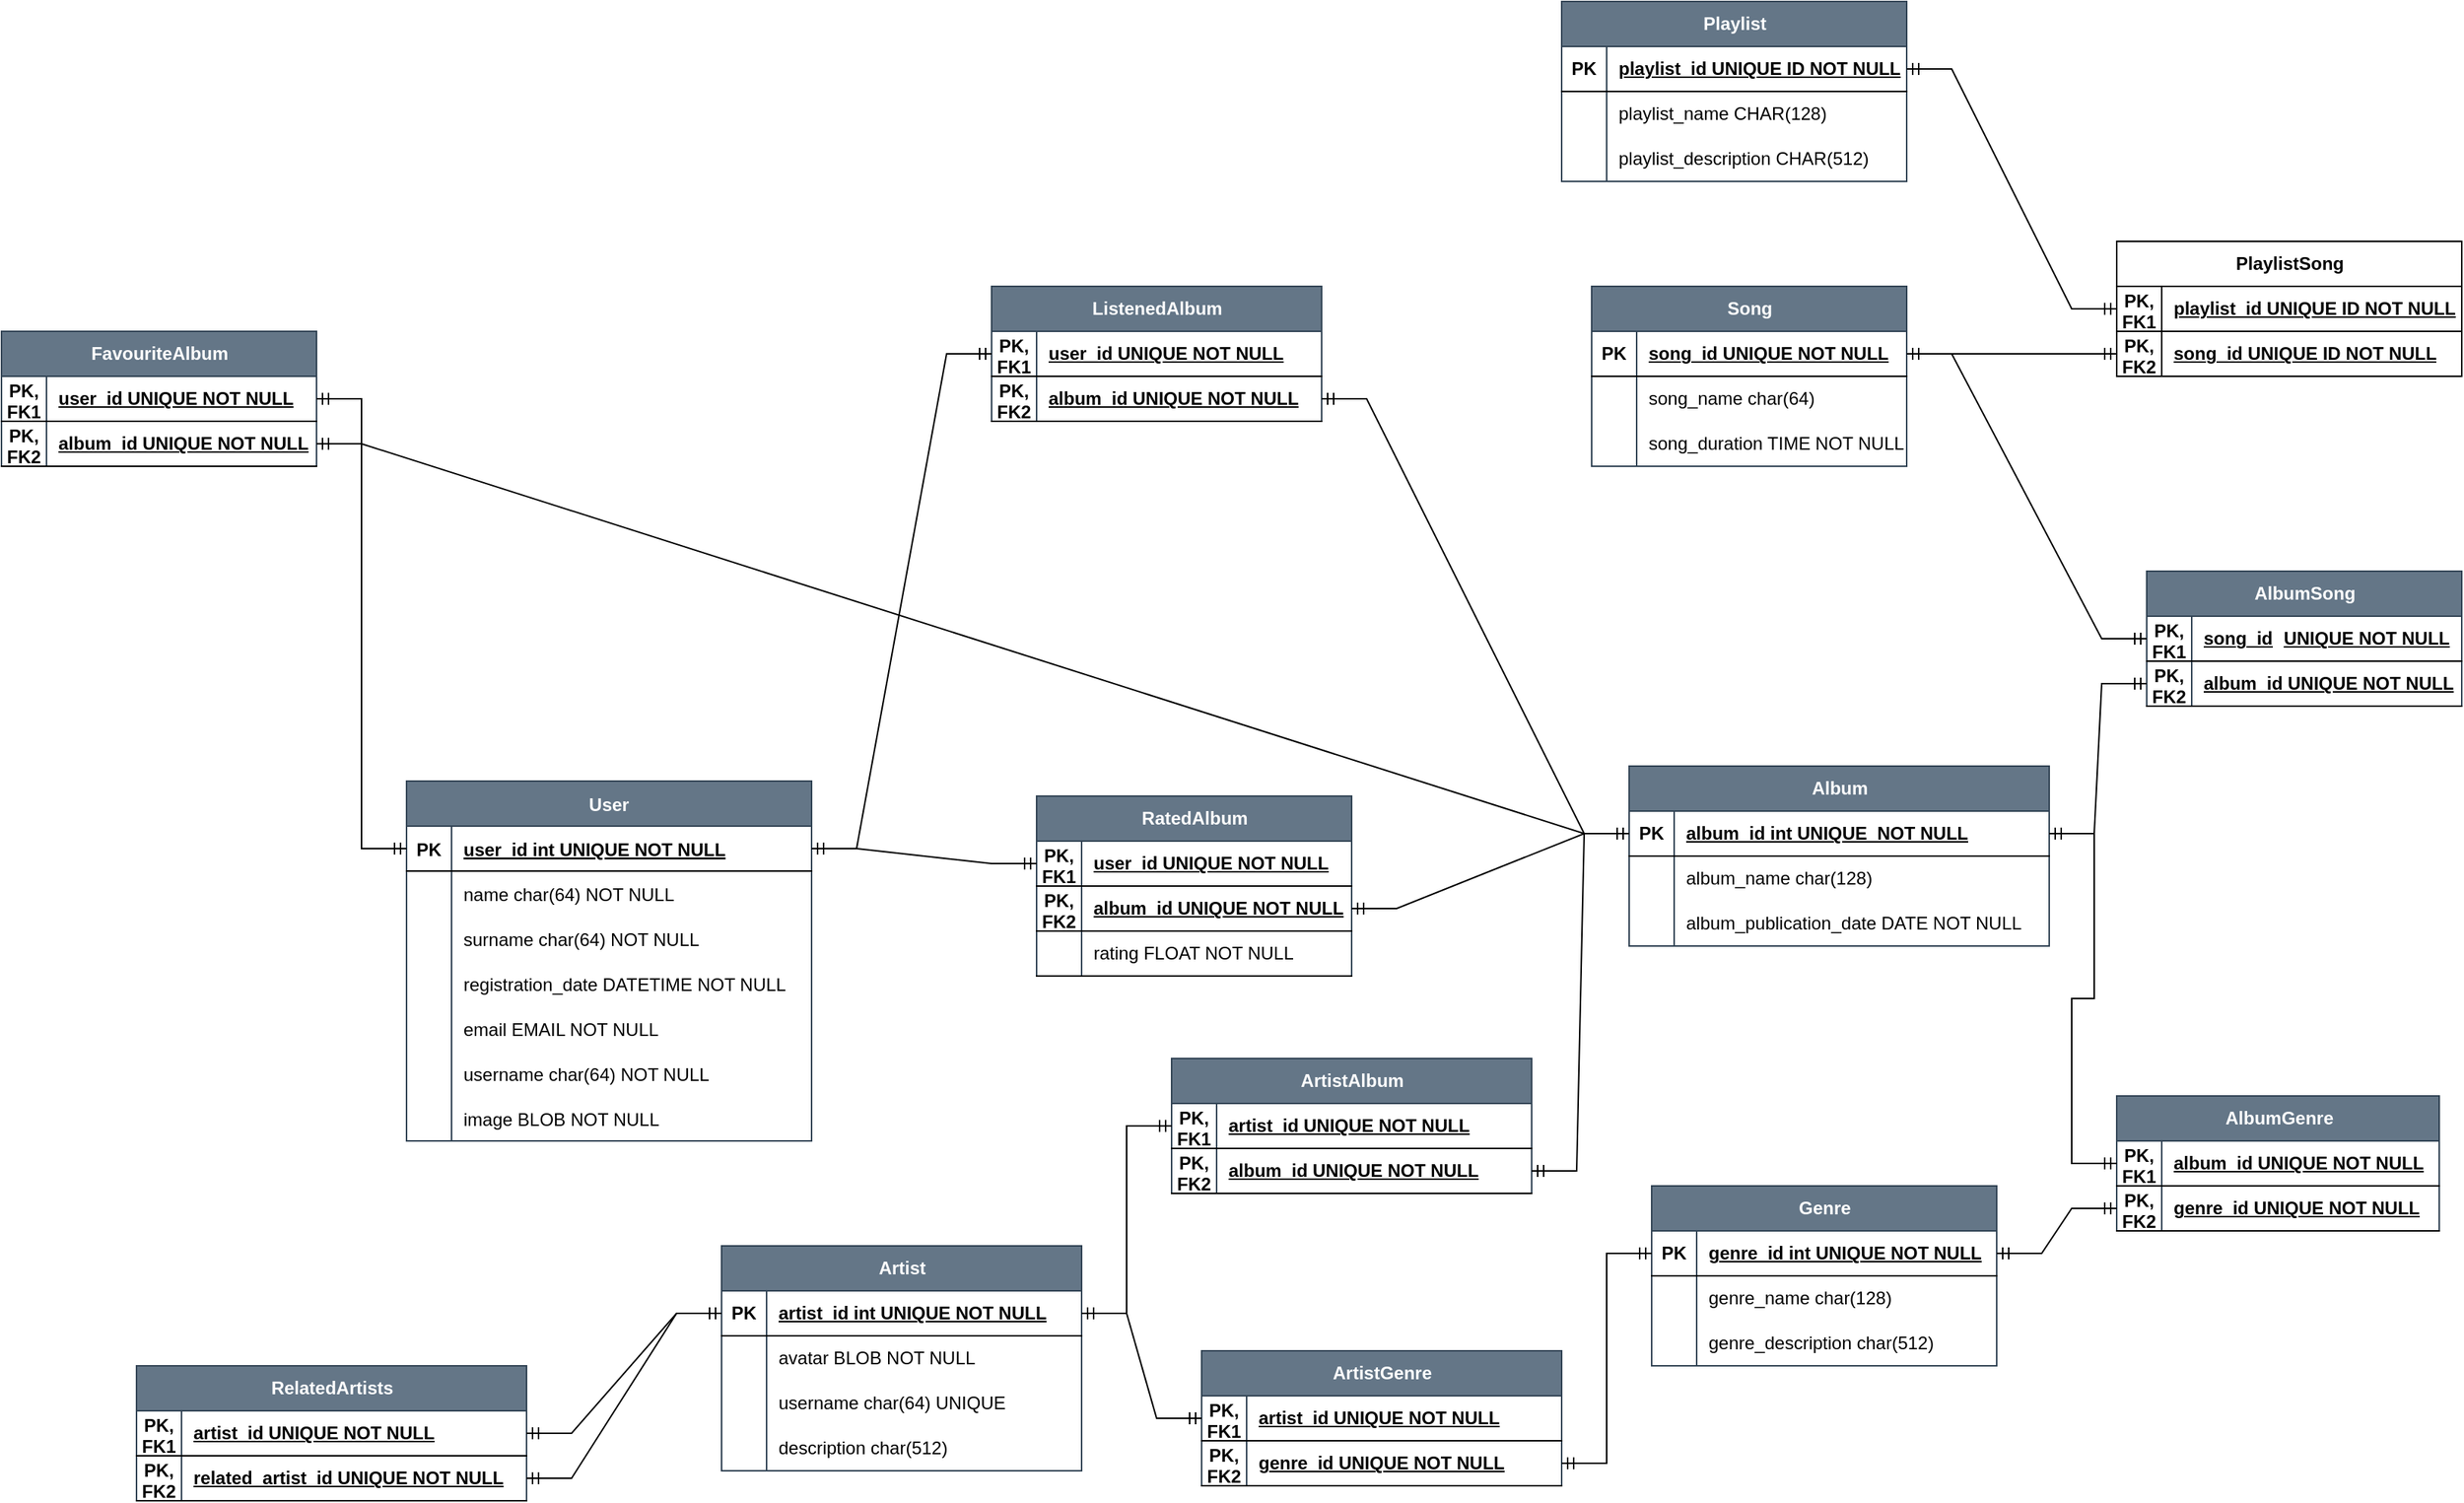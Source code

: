 <mxfile version="27.0.9">
  <diagram id="R2lEEEUBdFMjLlhIrx00" name="Page-1">
    <mxGraphModel dx="1301" dy="1887" grid="1" gridSize="10" guides="1" tooltips="1" connect="1" arrows="1" fold="1" page="1" pageScale="1" pageWidth="850" pageHeight="1100" math="0" shadow="0" extFonts="Permanent Marker^https://fonts.googleapis.com/css?family=Permanent+Marker">
      <root>
        <mxCell id="0" />
        <mxCell id="1" parent="0" />
        <mxCell id="C-vyLk0tnHw3VtMMgP7b-23" value="User" style="shape=table;startSize=30;container=1;collapsible=1;childLayout=tableLayout;fixedRows=1;rowLines=0;fontStyle=1;align=center;resizeLast=1;fillColor=#647687;strokeColor=#314354;fontColor=#ffffff;" parent="1" vertex="1">
          <mxGeometry x="320" y="-570" width="270" height="240" as="geometry" />
        </mxCell>
        <mxCell id="C-vyLk0tnHw3VtMMgP7b-24" value="" style="shape=partialRectangle;collapsible=0;dropTarget=0;pointerEvents=0;fillColor=none;points=[[0,0.5],[1,0.5]];portConstraint=eastwest;top=0;left=0;right=0;bottom=1;" parent="C-vyLk0tnHw3VtMMgP7b-23" vertex="1">
          <mxGeometry y="30" width="270" height="30" as="geometry" />
        </mxCell>
        <mxCell id="C-vyLk0tnHw3VtMMgP7b-25" value="PK" style="shape=partialRectangle;overflow=hidden;connectable=0;fillColor=none;top=0;left=0;bottom=0;right=0;fontStyle=1;" parent="C-vyLk0tnHw3VtMMgP7b-24" vertex="1">
          <mxGeometry width="30" height="30" as="geometry">
            <mxRectangle width="30" height="30" as="alternateBounds" />
          </mxGeometry>
        </mxCell>
        <mxCell id="C-vyLk0tnHw3VtMMgP7b-26" value="user_id int UNIQUE NOT NULL " style="shape=partialRectangle;overflow=hidden;connectable=0;fillColor=none;top=0;left=0;bottom=0;right=0;align=left;spacingLeft=6;fontStyle=5;" parent="C-vyLk0tnHw3VtMMgP7b-24" vertex="1">
          <mxGeometry x="30" width="240" height="30" as="geometry">
            <mxRectangle width="240" height="30" as="alternateBounds" />
          </mxGeometry>
        </mxCell>
        <mxCell id="C-vyLk0tnHw3VtMMgP7b-27" value="" style="shape=partialRectangle;collapsible=0;dropTarget=0;pointerEvents=0;fillColor=none;points=[[0,0.5],[1,0.5]];portConstraint=eastwest;top=0;left=0;right=0;bottom=0;" parent="C-vyLk0tnHw3VtMMgP7b-23" vertex="1">
          <mxGeometry y="60" width="270" height="30" as="geometry" />
        </mxCell>
        <mxCell id="C-vyLk0tnHw3VtMMgP7b-28" value="" style="shape=partialRectangle;overflow=hidden;connectable=0;fillColor=none;top=0;left=0;bottom=0;right=0;" parent="C-vyLk0tnHw3VtMMgP7b-27" vertex="1">
          <mxGeometry width="30" height="30" as="geometry">
            <mxRectangle width="30" height="30" as="alternateBounds" />
          </mxGeometry>
        </mxCell>
        <mxCell id="C-vyLk0tnHw3VtMMgP7b-29" value="name char(64) NOT NULL" style="shape=partialRectangle;overflow=hidden;connectable=0;fillColor=none;top=0;left=0;bottom=0;right=0;align=left;spacingLeft=6;" parent="C-vyLk0tnHw3VtMMgP7b-27" vertex="1">
          <mxGeometry x="30" width="240" height="30" as="geometry">
            <mxRectangle width="240" height="30" as="alternateBounds" />
          </mxGeometry>
        </mxCell>
        <mxCell id="uOiKtHYz4nZSCgjk8kjR-17" style="shape=partialRectangle;collapsible=0;dropTarget=0;pointerEvents=0;fillColor=none;points=[[0,0.5],[1,0.5]];portConstraint=eastwest;top=0;left=0;right=0;bottom=0;" parent="C-vyLk0tnHw3VtMMgP7b-23" vertex="1">
          <mxGeometry y="90" width="270" height="30" as="geometry" />
        </mxCell>
        <mxCell id="uOiKtHYz4nZSCgjk8kjR-18" style="shape=partialRectangle;overflow=hidden;connectable=0;fillColor=none;top=0;left=0;bottom=0;right=0;" parent="uOiKtHYz4nZSCgjk8kjR-17" vertex="1">
          <mxGeometry width="30" height="30" as="geometry">
            <mxRectangle width="30" height="30" as="alternateBounds" />
          </mxGeometry>
        </mxCell>
        <mxCell id="uOiKtHYz4nZSCgjk8kjR-19" value="surname char(64) NOT NULL" style="shape=partialRectangle;overflow=hidden;connectable=0;fillColor=none;top=0;left=0;bottom=0;right=0;align=left;spacingLeft=6;" parent="uOiKtHYz4nZSCgjk8kjR-17" vertex="1">
          <mxGeometry x="30" width="240" height="30" as="geometry">
            <mxRectangle width="240" height="30" as="alternateBounds" />
          </mxGeometry>
        </mxCell>
        <mxCell id="uOiKtHYz4nZSCgjk8kjR-20" style="shape=partialRectangle;collapsible=0;dropTarget=0;pointerEvents=0;fillColor=none;points=[[0,0.5],[1,0.5]];portConstraint=eastwest;top=0;left=0;right=0;bottom=0;" parent="C-vyLk0tnHw3VtMMgP7b-23" vertex="1">
          <mxGeometry y="120" width="270" height="30" as="geometry" />
        </mxCell>
        <mxCell id="uOiKtHYz4nZSCgjk8kjR-21" style="shape=partialRectangle;overflow=hidden;connectable=0;fillColor=none;top=0;left=0;bottom=0;right=0;" parent="uOiKtHYz4nZSCgjk8kjR-20" vertex="1">
          <mxGeometry width="30" height="30" as="geometry">
            <mxRectangle width="30" height="30" as="alternateBounds" />
          </mxGeometry>
        </mxCell>
        <mxCell id="uOiKtHYz4nZSCgjk8kjR-22" value="registration_date DATETIME NOT NULL" style="shape=partialRectangle;overflow=hidden;connectable=0;fillColor=none;top=0;left=0;bottom=0;right=0;align=left;spacingLeft=6;" parent="uOiKtHYz4nZSCgjk8kjR-20" vertex="1">
          <mxGeometry x="30" width="240" height="30" as="geometry">
            <mxRectangle width="240" height="30" as="alternateBounds" />
          </mxGeometry>
        </mxCell>
        <mxCell id="uOiKtHYz4nZSCgjk8kjR-23" style="shape=partialRectangle;collapsible=0;dropTarget=0;pointerEvents=0;fillColor=none;points=[[0,0.5],[1,0.5]];portConstraint=eastwest;top=0;left=0;right=0;bottom=0;" parent="C-vyLk0tnHw3VtMMgP7b-23" vertex="1">
          <mxGeometry y="150" width="270" height="30" as="geometry" />
        </mxCell>
        <mxCell id="uOiKtHYz4nZSCgjk8kjR-24" style="shape=partialRectangle;overflow=hidden;connectable=0;fillColor=none;top=0;left=0;bottom=0;right=0;" parent="uOiKtHYz4nZSCgjk8kjR-23" vertex="1">
          <mxGeometry width="30" height="30" as="geometry">
            <mxRectangle width="30" height="30" as="alternateBounds" />
          </mxGeometry>
        </mxCell>
        <mxCell id="uOiKtHYz4nZSCgjk8kjR-25" value="email EMAIL NOT NULL" style="shape=partialRectangle;overflow=hidden;connectable=0;fillColor=none;top=0;left=0;bottom=0;right=0;align=left;spacingLeft=6;" parent="uOiKtHYz4nZSCgjk8kjR-23" vertex="1">
          <mxGeometry x="30" width="240" height="30" as="geometry">
            <mxRectangle width="240" height="30" as="alternateBounds" />
          </mxGeometry>
        </mxCell>
        <mxCell id="uOiKtHYz4nZSCgjk8kjR-29" style="shape=partialRectangle;collapsible=0;dropTarget=0;pointerEvents=0;fillColor=none;points=[[0,0.5],[1,0.5]];portConstraint=eastwest;top=0;left=0;right=0;bottom=0;" parent="C-vyLk0tnHw3VtMMgP7b-23" vertex="1">
          <mxGeometry y="180" width="270" height="30" as="geometry" />
        </mxCell>
        <mxCell id="uOiKtHYz4nZSCgjk8kjR-30" style="shape=partialRectangle;overflow=hidden;connectable=0;fillColor=none;top=0;left=0;bottom=0;right=0;" parent="uOiKtHYz4nZSCgjk8kjR-29" vertex="1">
          <mxGeometry width="30" height="30" as="geometry">
            <mxRectangle width="30" height="30" as="alternateBounds" />
          </mxGeometry>
        </mxCell>
        <mxCell id="uOiKtHYz4nZSCgjk8kjR-31" value="username char(64) NOT NULL" style="shape=partialRectangle;overflow=hidden;connectable=0;fillColor=none;top=0;left=0;bottom=0;right=0;align=left;spacingLeft=6;" parent="uOiKtHYz4nZSCgjk8kjR-29" vertex="1">
          <mxGeometry x="30" width="240" height="30" as="geometry">
            <mxRectangle width="240" height="30" as="alternateBounds" />
          </mxGeometry>
        </mxCell>
        <mxCell id="uOiKtHYz4nZSCgjk8kjR-32" style="shape=partialRectangle;collapsible=0;dropTarget=0;pointerEvents=0;fillColor=none;points=[[0,0.5],[1,0.5]];portConstraint=eastwest;top=0;left=0;right=0;bottom=0;" parent="C-vyLk0tnHw3VtMMgP7b-23" vertex="1">
          <mxGeometry y="210" width="270" height="30" as="geometry" />
        </mxCell>
        <mxCell id="uOiKtHYz4nZSCgjk8kjR-33" style="shape=partialRectangle;overflow=hidden;connectable=0;fillColor=none;top=0;left=0;bottom=0;right=0;" parent="uOiKtHYz4nZSCgjk8kjR-32" vertex="1">
          <mxGeometry width="30" height="30" as="geometry">
            <mxRectangle width="30" height="30" as="alternateBounds" />
          </mxGeometry>
        </mxCell>
        <mxCell id="uOiKtHYz4nZSCgjk8kjR-34" value="image BLOB NOT NULL" style="shape=partialRectangle;overflow=hidden;connectable=0;fillColor=none;top=0;left=0;bottom=0;right=0;align=left;spacingLeft=6;" parent="uOiKtHYz4nZSCgjk8kjR-32" vertex="1">
          <mxGeometry x="30" width="240" height="30" as="geometry">
            <mxRectangle width="240" height="30" as="alternateBounds" />
          </mxGeometry>
        </mxCell>
        <mxCell id="uOiKtHYz4nZSCgjk8kjR-35" value="Artist" style="shape=table;startSize=30;container=1;collapsible=1;childLayout=tableLayout;fixedRows=1;rowLines=0;fontStyle=1;align=center;resizeLast=1;html=1;fillColor=#647687;fontColor=#ffffff;strokeColor=#314354;" parent="1" vertex="1">
          <mxGeometry x="530" y="-260" width="240" height="150" as="geometry" />
        </mxCell>
        <mxCell id="uOiKtHYz4nZSCgjk8kjR-36" value="" style="shape=tableRow;horizontal=0;startSize=0;swimlaneHead=0;swimlaneBody=0;fillColor=none;collapsible=0;dropTarget=0;points=[[0,0.5],[1,0.5]];portConstraint=eastwest;top=0;left=0;right=0;bottom=1;" parent="uOiKtHYz4nZSCgjk8kjR-35" vertex="1">
          <mxGeometry y="30" width="240" height="30" as="geometry" />
        </mxCell>
        <mxCell id="uOiKtHYz4nZSCgjk8kjR-37" value="PK" style="shape=partialRectangle;connectable=0;fillColor=none;top=0;left=0;bottom=0;right=0;fontStyle=1;overflow=hidden;whiteSpace=wrap;html=1;" parent="uOiKtHYz4nZSCgjk8kjR-36" vertex="1">
          <mxGeometry width="30" height="30" as="geometry">
            <mxRectangle width="30" height="30" as="alternateBounds" />
          </mxGeometry>
        </mxCell>
        <mxCell id="uOiKtHYz4nZSCgjk8kjR-38" value="artist_id int UNIQUE NOT NULL" style="shape=partialRectangle;connectable=0;fillColor=none;top=0;left=0;bottom=0;right=0;align=left;spacingLeft=6;fontStyle=5;overflow=hidden;whiteSpace=wrap;html=1;" parent="uOiKtHYz4nZSCgjk8kjR-36" vertex="1">
          <mxGeometry x="30" width="210" height="30" as="geometry">
            <mxRectangle width="210" height="30" as="alternateBounds" />
          </mxGeometry>
        </mxCell>
        <mxCell id="uOiKtHYz4nZSCgjk8kjR-45" value="" style="shape=tableRow;horizontal=0;startSize=0;swimlaneHead=0;swimlaneBody=0;fillColor=none;collapsible=0;dropTarget=0;points=[[0,0.5],[1,0.5]];portConstraint=eastwest;top=0;left=0;right=0;bottom=0;" parent="uOiKtHYz4nZSCgjk8kjR-35" vertex="1">
          <mxGeometry y="60" width="240" height="30" as="geometry" />
        </mxCell>
        <mxCell id="uOiKtHYz4nZSCgjk8kjR-46" value="" style="shape=partialRectangle;connectable=0;fillColor=none;top=0;left=0;bottom=0;right=0;editable=1;overflow=hidden;whiteSpace=wrap;html=1;" parent="uOiKtHYz4nZSCgjk8kjR-45" vertex="1">
          <mxGeometry width="30" height="30" as="geometry">
            <mxRectangle width="30" height="30" as="alternateBounds" />
          </mxGeometry>
        </mxCell>
        <mxCell id="uOiKtHYz4nZSCgjk8kjR-47" value="avatar BLOB NOT NULL" style="shape=partialRectangle;connectable=0;fillColor=none;top=0;left=0;bottom=0;right=0;align=left;spacingLeft=6;overflow=hidden;whiteSpace=wrap;html=1;" parent="uOiKtHYz4nZSCgjk8kjR-45" vertex="1">
          <mxGeometry x="30" width="210" height="30" as="geometry">
            <mxRectangle width="210" height="30" as="alternateBounds" />
          </mxGeometry>
        </mxCell>
        <mxCell id="uOiKtHYz4nZSCgjk8kjR-77" style="shape=tableRow;horizontal=0;startSize=0;swimlaneHead=0;swimlaneBody=0;fillColor=none;collapsible=0;dropTarget=0;points=[[0,0.5],[1,0.5]];portConstraint=eastwest;top=0;left=0;right=0;bottom=0;" parent="uOiKtHYz4nZSCgjk8kjR-35" vertex="1">
          <mxGeometry y="90" width="240" height="30" as="geometry" />
        </mxCell>
        <mxCell id="uOiKtHYz4nZSCgjk8kjR-78" style="shape=partialRectangle;connectable=0;fillColor=none;top=0;left=0;bottom=0;right=0;editable=1;overflow=hidden;whiteSpace=wrap;html=1;" parent="uOiKtHYz4nZSCgjk8kjR-77" vertex="1">
          <mxGeometry width="30" height="30" as="geometry">
            <mxRectangle width="30" height="30" as="alternateBounds" />
          </mxGeometry>
        </mxCell>
        <mxCell id="uOiKtHYz4nZSCgjk8kjR-79" value="username char(64) UNIQUE" style="shape=partialRectangle;connectable=0;fillColor=none;top=0;left=0;bottom=0;right=0;align=left;spacingLeft=6;overflow=hidden;whiteSpace=wrap;html=1;" parent="uOiKtHYz4nZSCgjk8kjR-77" vertex="1">
          <mxGeometry x="30" width="210" height="30" as="geometry">
            <mxRectangle width="210" height="30" as="alternateBounds" />
          </mxGeometry>
        </mxCell>
        <mxCell id="uOiKtHYz4nZSCgjk8kjR-112" style="shape=tableRow;horizontal=0;startSize=0;swimlaneHead=0;swimlaneBody=0;fillColor=none;collapsible=0;dropTarget=0;points=[[0,0.5],[1,0.5]];portConstraint=eastwest;top=0;left=0;right=0;bottom=0;" parent="uOiKtHYz4nZSCgjk8kjR-35" vertex="1">
          <mxGeometry y="120" width="240" height="30" as="geometry" />
        </mxCell>
        <mxCell id="uOiKtHYz4nZSCgjk8kjR-113" style="shape=partialRectangle;connectable=0;fillColor=none;top=0;left=0;bottom=0;right=0;editable=1;overflow=hidden;whiteSpace=wrap;html=1;" parent="uOiKtHYz4nZSCgjk8kjR-112" vertex="1">
          <mxGeometry width="30" height="30" as="geometry">
            <mxRectangle width="30" height="30" as="alternateBounds" />
          </mxGeometry>
        </mxCell>
        <mxCell id="uOiKtHYz4nZSCgjk8kjR-114" value="description char(512)&amp;nbsp;" style="shape=partialRectangle;connectable=0;fillColor=none;top=0;left=0;bottom=0;right=0;align=left;spacingLeft=6;overflow=hidden;whiteSpace=wrap;html=1;" parent="uOiKtHYz4nZSCgjk8kjR-112" vertex="1">
          <mxGeometry x="30" width="210" height="30" as="geometry">
            <mxRectangle width="210" height="30" as="alternateBounds" />
          </mxGeometry>
        </mxCell>
        <mxCell id="uOiKtHYz4nZSCgjk8kjR-48" value="Album" style="shape=table;startSize=30;container=1;collapsible=1;childLayout=tableLayout;fixedRows=1;rowLines=0;fontStyle=1;align=center;resizeLast=1;html=1;fillColor=#647687;fontColor=#ffffff;strokeColor=#314354;" parent="1" vertex="1">
          <mxGeometry x="1135" y="-580" width="280" height="120" as="geometry" />
        </mxCell>
        <mxCell id="uOiKtHYz4nZSCgjk8kjR-49" value="" style="shape=tableRow;horizontal=0;startSize=0;swimlaneHead=0;swimlaneBody=0;fillColor=none;collapsible=0;dropTarget=0;points=[[0,0.5],[1,0.5]];portConstraint=eastwest;top=0;left=0;right=0;bottom=1;" parent="uOiKtHYz4nZSCgjk8kjR-48" vertex="1">
          <mxGeometry y="30" width="280" height="30" as="geometry" />
        </mxCell>
        <mxCell id="uOiKtHYz4nZSCgjk8kjR-50" value="PK" style="shape=partialRectangle;connectable=0;fillColor=none;top=0;left=0;bottom=0;right=0;fontStyle=1;overflow=hidden;whiteSpace=wrap;html=1;" parent="uOiKtHYz4nZSCgjk8kjR-49" vertex="1">
          <mxGeometry width="30" height="30" as="geometry">
            <mxRectangle width="30" height="30" as="alternateBounds" />
          </mxGeometry>
        </mxCell>
        <mxCell id="uOiKtHYz4nZSCgjk8kjR-51" value="album_id&amp;nbsp;int UNIQUE&amp;nbsp;&amp;nbsp;NOT NULL" style="shape=partialRectangle;connectable=0;fillColor=none;top=0;left=0;bottom=0;right=0;align=left;spacingLeft=6;fontStyle=5;overflow=hidden;whiteSpace=wrap;html=1;" parent="uOiKtHYz4nZSCgjk8kjR-49" vertex="1">
          <mxGeometry x="30" width="250" height="30" as="geometry">
            <mxRectangle width="250" height="30" as="alternateBounds" />
          </mxGeometry>
        </mxCell>
        <mxCell id="uOiKtHYz4nZSCgjk8kjR-52" value="" style="shape=tableRow;horizontal=0;startSize=0;swimlaneHead=0;swimlaneBody=0;fillColor=none;collapsible=0;dropTarget=0;points=[[0,0.5],[1,0.5]];portConstraint=eastwest;top=0;left=0;right=0;bottom=0;" parent="uOiKtHYz4nZSCgjk8kjR-48" vertex="1">
          <mxGeometry y="60" width="280" height="30" as="geometry" />
        </mxCell>
        <mxCell id="uOiKtHYz4nZSCgjk8kjR-53" value="" style="shape=partialRectangle;connectable=0;fillColor=none;top=0;left=0;bottom=0;right=0;editable=1;overflow=hidden;whiteSpace=wrap;html=1;" parent="uOiKtHYz4nZSCgjk8kjR-52" vertex="1">
          <mxGeometry width="30" height="30" as="geometry">
            <mxRectangle width="30" height="30" as="alternateBounds" />
          </mxGeometry>
        </mxCell>
        <mxCell id="uOiKtHYz4nZSCgjk8kjR-54" value="album_name char(128)" style="shape=partialRectangle;connectable=0;fillColor=none;top=0;left=0;bottom=0;right=0;align=left;spacingLeft=6;overflow=hidden;whiteSpace=wrap;html=1;" parent="uOiKtHYz4nZSCgjk8kjR-52" vertex="1">
          <mxGeometry x="30" width="250" height="30" as="geometry">
            <mxRectangle width="250" height="30" as="alternateBounds" />
          </mxGeometry>
        </mxCell>
        <mxCell id="uOiKtHYz4nZSCgjk8kjR-55" value="" style="shape=tableRow;horizontal=0;startSize=0;swimlaneHead=0;swimlaneBody=0;fillColor=none;collapsible=0;dropTarget=0;points=[[0,0.5],[1,0.5]];portConstraint=eastwest;top=0;left=0;right=0;bottom=0;" parent="uOiKtHYz4nZSCgjk8kjR-48" vertex="1">
          <mxGeometry y="90" width="280" height="30" as="geometry" />
        </mxCell>
        <mxCell id="uOiKtHYz4nZSCgjk8kjR-56" value="" style="shape=partialRectangle;connectable=0;fillColor=none;top=0;left=0;bottom=0;right=0;editable=1;overflow=hidden;whiteSpace=wrap;html=1;" parent="uOiKtHYz4nZSCgjk8kjR-55" vertex="1">
          <mxGeometry width="30" height="30" as="geometry">
            <mxRectangle width="30" height="30" as="alternateBounds" />
          </mxGeometry>
        </mxCell>
        <mxCell id="uOiKtHYz4nZSCgjk8kjR-57" value="album_publication_date DATE NOT NULL" style="shape=partialRectangle;connectable=0;fillColor=none;top=0;left=0;bottom=0;right=0;align=left;spacingLeft=6;overflow=hidden;whiteSpace=wrap;html=1;" parent="uOiKtHYz4nZSCgjk8kjR-55" vertex="1">
          <mxGeometry x="30" width="250" height="30" as="geometry">
            <mxRectangle width="250" height="30" as="alternateBounds" />
          </mxGeometry>
        </mxCell>
        <mxCell id="uOiKtHYz4nZSCgjk8kjR-61" value="Genre" style="shape=table;startSize=30;container=1;collapsible=1;childLayout=tableLayout;fixedRows=1;rowLines=0;fontStyle=1;align=center;resizeLast=1;html=1;fillColor=#647687;fontColor=#ffffff;strokeColor=#314354;" parent="1" vertex="1">
          <mxGeometry x="1150" y="-300" width="230" height="120" as="geometry" />
        </mxCell>
        <mxCell id="uOiKtHYz4nZSCgjk8kjR-62" value="" style="shape=tableRow;horizontal=0;startSize=0;swimlaneHead=0;swimlaneBody=0;fillColor=none;collapsible=0;dropTarget=0;points=[[0,0.5],[1,0.5]];portConstraint=eastwest;top=0;left=0;right=0;bottom=1;" parent="uOiKtHYz4nZSCgjk8kjR-61" vertex="1">
          <mxGeometry y="30" width="230" height="30" as="geometry" />
        </mxCell>
        <mxCell id="uOiKtHYz4nZSCgjk8kjR-63" value="PK" style="shape=partialRectangle;connectable=0;fillColor=none;top=0;left=0;bottom=0;right=0;fontStyle=1;overflow=hidden;whiteSpace=wrap;html=1;" parent="uOiKtHYz4nZSCgjk8kjR-62" vertex="1">
          <mxGeometry width="30" height="30" as="geometry">
            <mxRectangle width="30" height="30" as="alternateBounds" />
          </mxGeometry>
        </mxCell>
        <mxCell id="uOiKtHYz4nZSCgjk8kjR-64" value="genre_id&amp;nbsp;int UNIQUE&amp;nbsp;NOT NULL" style="shape=partialRectangle;connectable=0;fillColor=none;top=0;left=0;bottom=0;right=0;align=left;spacingLeft=6;fontStyle=5;overflow=hidden;whiteSpace=wrap;html=1;" parent="uOiKtHYz4nZSCgjk8kjR-62" vertex="1">
          <mxGeometry x="30" width="200" height="30" as="geometry">
            <mxRectangle width="200" height="30" as="alternateBounds" />
          </mxGeometry>
        </mxCell>
        <mxCell id="uOiKtHYz4nZSCgjk8kjR-65" value="" style="shape=tableRow;horizontal=0;startSize=0;swimlaneHead=0;swimlaneBody=0;fillColor=none;collapsible=0;dropTarget=0;points=[[0,0.5],[1,0.5]];portConstraint=eastwest;top=0;left=0;right=0;bottom=0;" parent="uOiKtHYz4nZSCgjk8kjR-61" vertex="1">
          <mxGeometry y="60" width="230" height="30" as="geometry" />
        </mxCell>
        <mxCell id="uOiKtHYz4nZSCgjk8kjR-66" value="" style="shape=partialRectangle;connectable=0;fillColor=none;top=0;left=0;bottom=0;right=0;editable=1;overflow=hidden;whiteSpace=wrap;html=1;" parent="uOiKtHYz4nZSCgjk8kjR-65" vertex="1">
          <mxGeometry width="30" height="30" as="geometry">
            <mxRectangle width="30" height="30" as="alternateBounds" />
          </mxGeometry>
        </mxCell>
        <mxCell id="uOiKtHYz4nZSCgjk8kjR-67" value="genre_name char(128)" style="shape=partialRectangle;connectable=0;fillColor=none;top=0;left=0;bottom=0;right=0;align=left;spacingLeft=6;overflow=hidden;whiteSpace=wrap;html=1;" parent="uOiKtHYz4nZSCgjk8kjR-65" vertex="1">
          <mxGeometry x="30" width="200" height="30" as="geometry">
            <mxRectangle width="200" height="30" as="alternateBounds" />
          </mxGeometry>
        </mxCell>
        <mxCell id="uOiKtHYz4nZSCgjk8kjR-74" style="shape=tableRow;horizontal=0;startSize=0;swimlaneHead=0;swimlaneBody=0;fillColor=none;collapsible=0;dropTarget=0;points=[[0,0.5],[1,0.5]];portConstraint=eastwest;top=0;left=0;right=0;bottom=0;" parent="uOiKtHYz4nZSCgjk8kjR-61" vertex="1">
          <mxGeometry y="90" width="230" height="30" as="geometry" />
        </mxCell>
        <mxCell id="uOiKtHYz4nZSCgjk8kjR-75" style="shape=partialRectangle;connectable=0;fillColor=none;top=0;left=0;bottom=0;right=0;editable=1;overflow=hidden;whiteSpace=wrap;html=1;" parent="uOiKtHYz4nZSCgjk8kjR-74" vertex="1">
          <mxGeometry width="30" height="30" as="geometry">
            <mxRectangle width="30" height="30" as="alternateBounds" />
          </mxGeometry>
        </mxCell>
        <mxCell id="uOiKtHYz4nZSCgjk8kjR-76" value="genre_description char(512)" style="shape=partialRectangle;connectable=0;fillColor=none;top=0;left=0;bottom=0;right=0;align=left;spacingLeft=6;overflow=hidden;whiteSpace=wrap;html=1;" parent="uOiKtHYz4nZSCgjk8kjR-74" vertex="1">
          <mxGeometry x="30" width="200" height="30" as="geometry">
            <mxRectangle width="200" height="30" as="alternateBounds" />
          </mxGeometry>
        </mxCell>
        <mxCell id="uOiKtHYz4nZSCgjk8kjR-80" value="RelatedArtists" style="shape=table;startSize=30;container=1;collapsible=1;childLayout=tableLayout;fixedRows=1;rowLines=0;fontStyle=1;align=center;resizeLast=1;html=1;fillColor=#647687;fontColor=#ffffff;strokeColor=#314354;" parent="1" vertex="1">
          <mxGeometry x="140" y="-180" width="260" height="90" as="geometry" />
        </mxCell>
        <mxCell id="uOiKtHYz4nZSCgjk8kjR-174" style="shape=tableRow;horizontal=0;startSize=0;swimlaneHead=0;swimlaneBody=0;fillColor=none;collapsible=0;dropTarget=0;points=[[0,0.5],[1,0.5]];portConstraint=eastwest;top=0;left=0;right=0;bottom=1;" parent="uOiKtHYz4nZSCgjk8kjR-80" vertex="1">
          <mxGeometry y="30" width="260" height="30" as="geometry" />
        </mxCell>
        <mxCell id="uOiKtHYz4nZSCgjk8kjR-175" value="PK,&lt;div&gt;FK1&lt;/div&gt;" style="shape=partialRectangle;connectable=0;fillColor=none;top=0;left=0;bottom=0;right=0;fontStyle=1;overflow=hidden;whiteSpace=wrap;html=1;" parent="uOiKtHYz4nZSCgjk8kjR-174" vertex="1">
          <mxGeometry width="30" height="30" as="geometry">
            <mxRectangle width="30" height="30" as="alternateBounds" />
          </mxGeometry>
        </mxCell>
        <mxCell id="uOiKtHYz4nZSCgjk8kjR-176" value="artist_id UNIQUE NOT NULL" style="shape=partialRectangle;connectable=0;fillColor=none;top=0;left=0;bottom=0;right=0;align=left;spacingLeft=6;fontStyle=5;overflow=hidden;whiteSpace=wrap;html=1;" parent="uOiKtHYz4nZSCgjk8kjR-174" vertex="1">
          <mxGeometry x="30" width="230" height="30" as="geometry">
            <mxRectangle width="230" height="30" as="alternateBounds" />
          </mxGeometry>
        </mxCell>
        <mxCell id="uOiKtHYz4nZSCgjk8kjR-81" value="" style="shape=tableRow;horizontal=0;startSize=0;swimlaneHead=0;swimlaneBody=0;fillColor=none;collapsible=0;dropTarget=0;points=[[0,0.5],[1,0.5]];portConstraint=eastwest;top=0;left=0;right=0;bottom=1;" parent="uOiKtHYz4nZSCgjk8kjR-80" vertex="1">
          <mxGeometry y="60" width="260" height="30" as="geometry" />
        </mxCell>
        <mxCell id="uOiKtHYz4nZSCgjk8kjR-82" value="PK,&lt;div&gt;FK2&lt;/div&gt;" style="shape=partialRectangle;connectable=0;fillColor=none;top=0;left=0;bottom=0;right=0;fontStyle=1;overflow=hidden;whiteSpace=wrap;html=1;" parent="uOiKtHYz4nZSCgjk8kjR-81" vertex="1">
          <mxGeometry width="30" height="30" as="geometry">
            <mxRectangle width="30" height="30" as="alternateBounds" />
          </mxGeometry>
        </mxCell>
        <mxCell id="uOiKtHYz4nZSCgjk8kjR-83" value="related_artist_id UNIQUE NOT NULL" style="shape=partialRectangle;connectable=0;fillColor=none;top=0;left=0;bottom=0;right=0;align=left;spacingLeft=6;fontStyle=5;overflow=hidden;whiteSpace=wrap;html=1;" parent="uOiKtHYz4nZSCgjk8kjR-81" vertex="1">
          <mxGeometry x="30" width="230" height="30" as="geometry">
            <mxRectangle width="230" height="30" as="alternateBounds" />
          </mxGeometry>
        </mxCell>
        <mxCell id="uOiKtHYz4nZSCgjk8kjR-93" value="ArtistAlbum" style="shape=table;startSize=30;container=1;collapsible=1;childLayout=tableLayout;fixedRows=1;rowLines=0;fontStyle=1;align=center;resizeLast=1;html=1;fillColor=#647687;fontColor=#ffffff;strokeColor=#314354;" parent="1" vertex="1">
          <mxGeometry x="830" y="-385" width="240" height="90" as="geometry" />
        </mxCell>
        <mxCell id="uOiKtHYz4nZSCgjk8kjR-109" style="shape=tableRow;horizontal=0;startSize=0;swimlaneHead=0;swimlaneBody=0;fillColor=none;collapsible=0;dropTarget=0;points=[[0,0.5],[1,0.5]];portConstraint=eastwest;top=0;left=0;right=0;bottom=1;" parent="uOiKtHYz4nZSCgjk8kjR-93" vertex="1">
          <mxGeometry y="30" width="240" height="30" as="geometry" />
        </mxCell>
        <mxCell id="uOiKtHYz4nZSCgjk8kjR-110" value="PK,&lt;div&gt;FK1&lt;/div&gt;" style="shape=partialRectangle;connectable=0;fillColor=none;top=0;left=0;bottom=0;right=0;fontStyle=1;overflow=hidden;whiteSpace=wrap;html=1;" parent="uOiKtHYz4nZSCgjk8kjR-109" vertex="1">
          <mxGeometry width="30" height="30" as="geometry">
            <mxRectangle width="30" height="30" as="alternateBounds" />
          </mxGeometry>
        </mxCell>
        <mxCell id="uOiKtHYz4nZSCgjk8kjR-111" value="artist_id UNIQUE NOT NULL" style="shape=partialRectangle;connectable=0;fillColor=none;top=0;left=0;bottom=0;right=0;align=left;spacingLeft=6;fontStyle=5;overflow=hidden;whiteSpace=wrap;html=1;" parent="uOiKtHYz4nZSCgjk8kjR-109" vertex="1">
          <mxGeometry x="30" width="210" height="30" as="geometry">
            <mxRectangle width="210" height="30" as="alternateBounds" />
          </mxGeometry>
        </mxCell>
        <mxCell id="uOiKtHYz4nZSCgjk8kjR-94" value="" style="shape=tableRow;horizontal=0;startSize=0;swimlaneHead=0;swimlaneBody=0;fillColor=none;collapsible=0;dropTarget=0;points=[[0,0.5],[1,0.5]];portConstraint=eastwest;top=0;left=0;right=0;bottom=1;" parent="uOiKtHYz4nZSCgjk8kjR-93" vertex="1">
          <mxGeometry y="60" width="240" height="30" as="geometry" />
        </mxCell>
        <mxCell id="uOiKtHYz4nZSCgjk8kjR-95" value="PK,&lt;div&gt;FK2&lt;/div&gt;" style="shape=partialRectangle;connectable=0;fillColor=none;top=0;left=0;bottom=0;right=0;fontStyle=1;overflow=hidden;whiteSpace=wrap;html=1;" parent="uOiKtHYz4nZSCgjk8kjR-94" vertex="1">
          <mxGeometry width="30" height="30" as="geometry">
            <mxRectangle width="30" height="30" as="alternateBounds" />
          </mxGeometry>
        </mxCell>
        <mxCell id="uOiKtHYz4nZSCgjk8kjR-96" value="album_id UNIQUE NOT NULL" style="shape=partialRectangle;connectable=0;fillColor=none;top=0;left=0;bottom=0;right=0;align=left;spacingLeft=6;fontStyle=5;overflow=hidden;whiteSpace=wrap;html=1;" parent="uOiKtHYz4nZSCgjk8kjR-94" vertex="1">
          <mxGeometry x="30" width="210" height="30" as="geometry">
            <mxRectangle width="210" height="30" as="alternateBounds" />
          </mxGeometry>
        </mxCell>
        <mxCell id="uOiKtHYz4nZSCgjk8kjR-115" value="AlbumGenre" style="shape=table;startSize=30;container=1;collapsible=1;childLayout=tableLayout;fixedRows=1;rowLines=0;fontStyle=1;align=center;resizeLast=1;html=1;fillColor=#647687;fontColor=#ffffff;strokeColor=#314354;" parent="1" vertex="1">
          <mxGeometry x="1460" y="-360" width="215" height="90" as="geometry" />
        </mxCell>
        <mxCell id="uOiKtHYz4nZSCgjk8kjR-116" style="shape=tableRow;horizontal=0;startSize=0;swimlaneHead=0;swimlaneBody=0;fillColor=none;collapsible=0;dropTarget=0;points=[[0,0.5],[1,0.5]];portConstraint=eastwest;top=0;left=0;right=0;bottom=1;" parent="uOiKtHYz4nZSCgjk8kjR-115" vertex="1">
          <mxGeometry y="30" width="215" height="30" as="geometry" />
        </mxCell>
        <mxCell id="uOiKtHYz4nZSCgjk8kjR-117" value="PK,&lt;div&gt;FK1&lt;/div&gt;" style="shape=partialRectangle;connectable=0;fillColor=none;top=0;left=0;bottom=0;right=0;fontStyle=1;overflow=hidden;whiteSpace=wrap;html=1;" parent="uOiKtHYz4nZSCgjk8kjR-116" vertex="1">
          <mxGeometry width="30" height="30" as="geometry">
            <mxRectangle width="30" height="30" as="alternateBounds" />
          </mxGeometry>
        </mxCell>
        <mxCell id="uOiKtHYz4nZSCgjk8kjR-118" value="album_id UNIQUE NOT NULL" style="shape=partialRectangle;connectable=0;fillColor=none;top=0;left=0;bottom=0;right=0;align=left;spacingLeft=6;fontStyle=5;overflow=hidden;whiteSpace=wrap;html=1;" parent="uOiKtHYz4nZSCgjk8kjR-116" vertex="1">
          <mxGeometry x="30" width="185" height="30" as="geometry">
            <mxRectangle width="185" height="30" as="alternateBounds" />
          </mxGeometry>
        </mxCell>
        <mxCell id="uOiKtHYz4nZSCgjk8kjR-119" value="" style="shape=tableRow;horizontal=0;startSize=0;swimlaneHead=0;swimlaneBody=0;fillColor=none;collapsible=0;dropTarget=0;points=[[0,0.5],[1,0.5]];portConstraint=eastwest;top=0;left=0;right=0;bottom=1;" parent="uOiKtHYz4nZSCgjk8kjR-115" vertex="1">
          <mxGeometry y="60" width="215" height="30" as="geometry" />
        </mxCell>
        <mxCell id="uOiKtHYz4nZSCgjk8kjR-120" value="PK,&lt;div&gt;FK2&lt;/div&gt;" style="shape=partialRectangle;connectable=0;fillColor=none;top=0;left=0;bottom=0;right=0;fontStyle=1;overflow=hidden;whiteSpace=wrap;html=1;" parent="uOiKtHYz4nZSCgjk8kjR-119" vertex="1">
          <mxGeometry width="30" height="30" as="geometry">
            <mxRectangle width="30" height="30" as="alternateBounds" />
          </mxGeometry>
        </mxCell>
        <mxCell id="uOiKtHYz4nZSCgjk8kjR-121" value="genre_id UNIQUE NOT NULL" style="shape=partialRectangle;connectable=0;fillColor=none;top=0;left=0;bottom=0;right=0;align=left;spacingLeft=6;fontStyle=5;overflow=hidden;whiteSpace=wrap;html=1;" parent="uOiKtHYz4nZSCgjk8kjR-119" vertex="1">
          <mxGeometry x="30" width="185" height="30" as="geometry">
            <mxRectangle width="185" height="30" as="alternateBounds" />
          </mxGeometry>
        </mxCell>
        <mxCell id="uOiKtHYz4nZSCgjk8kjR-129" value="FavouriteAlbum" style="shape=table;startSize=30;container=1;collapsible=1;childLayout=tableLayout;fixedRows=1;rowLines=0;fontStyle=1;align=center;resizeLast=1;html=1;fillColor=#647687;fontColor=#ffffff;strokeColor=#314354;" parent="1" vertex="1">
          <mxGeometry x="50" y="-870" width="210" height="90" as="geometry" />
        </mxCell>
        <mxCell id="uOiKtHYz4nZSCgjk8kjR-155" style="shape=tableRow;horizontal=0;startSize=0;swimlaneHead=0;swimlaneBody=0;fillColor=none;collapsible=0;dropTarget=0;points=[[0,0.5],[1,0.5]];portConstraint=eastwest;top=0;left=0;right=0;bottom=1;" parent="uOiKtHYz4nZSCgjk8kjR-129" vertex="1">
          <mxGeometry y="30" width="210" height="30" as="geometry" />
        </mxCell>
        <mxCell id="uOiKtHYz4nZSCgjk8kjR-156" value="PK,&lt;div&gt;FK1&lt;/div&gt;" style="shape=partialRectangle;connectable=0;fillColor=none;top=0;left=0;bottom=0;right=0;fontStyle=1;overflow=hidden;whiteSpace=wrap;html=1;" parent="uOiKtHYz4nZSCgjk8kjR-155" vertex="1">
          <mxGeometry width="30" height="30" as="geometry">
            <mxRectangle width="30" height="30" as="alternateBounds" />
          </mxGeometry>
        </mxCell>
        <mxCell id="uOiKtHYz4nZSCgjk8kjR-157" value="user_id UNIQUE NOT NULL" style="shape=partialRectangle;connectable=0;fillColor=none;top=0;left=0;bottom=0;right=0;align=left;spacingLeft=6;fontStyle=5;overflow=hidden;whiteSpace=wrap;html=1;" parent="uOiKtHYz4nZSCgjk8kjR-155" vertex="1">
          <mxGeometry x="30" width="180" height="30" as="geometry">
            <mxRectangle width="180" height="30" as="alternateBounds" />
          </mxGeometry>
        </mxCell>
        <mxCell id="uOiKtHYz4nZSCgjk8kjR-130" value="" style="shape=tableRow;horizontal=0;startSize=0;swimlaneHead=0;swimlaneBody=0;fillColor=none;collapsible=0;dropTarget=0;points=[[0,0.5],[1,0.5]];portConstraint=eastwest;top=0;left=0;right=0;bottom=1;" parent="uOiKtHYz4nZSCgjk8kjR-129" vertex="1">
          <mxGeometry y="60" width="210" height="30" as="geometry" />
        </mxCell>
        <mxCell id="uOiKtHYz4nZSCgjk8kjR-131" value="PK,&lt;div&gt;FK2&lt;/div&gt;" style="shape=partialRectangle;connectable=0;fillColor=none;top=0;left=0;bottom=0;right=0;fontStyle=1;overflow=hidden;whiteSpace=wrap;html=1;" parent="uOiKtHYz4nZSCgjk8kjR-130" vertex="1">
          <mxGeometry width="30" height="30" as="geometry">
            <mxRectangle width="30" height="30" as="alternateBounds" />
          </mxGeometry>
        </mxCell>
        <mxCell id="uOiKtHYz4nZSCgjk8kjR-132" value="album_id UNIQUE NOT NULL" style="shape=partialRectangle;connectable=0;fillColor=none;top=0;left=0;bottom=0;right=0;align=left;spacingLeft=6;fontStyle=5;overflow=hidden;whiteSpace=wrap;html=1;" parent="uOiKtHYz4nZSCgjk8kjR-130" vertex="1">
          <mxGeometry x="30" width="180" height="30" as="geometry">
            <mxRectangle width="180" height="30" as="alternateBounds" />
          </mxGeometry>
        </mxCell>
        <mxCell id="uOiKtHYz4nZSCgjk8kjR-142" value="ListenedAlbum" style="shape=table;startSize=30;container=1;collapsible=1;childLayout=tableLayout;fixedRows=1;rowLines=0;fontStyle=1;align=center;resizeLast=1;html=1;fillColor=#647687;fontColor=#ffffff;strokeColor=#314354;" parent="1" vertex="1">
          <mxGeometry x="710" y="-900" width="220" height="90" as="geometry" />
        </mxCell>
        <mxCell id="uOiKtHYz4nZSCgjk8kjR-158" style="shape=tableRow;horizontal=0;startSize=0;swimlaneHead=0;swimlaneBody=0;fillColor=none;collapsible=0;dropTarget=0;points=[[0,0.5],[1,0.5]];portConstraint=eastwest;top=0;left=0;right=0;bottom=1;" parent="uOiKtHYz4nZSCgjk8kjR-142" vertex="1">
          <mxGeometry y="30" width="220" height="30" as="geometry" />
        </mxCell>
        <mxCell id="uOiKtHYz4nZSCgjk8kjR-159" value="PK,&lt;div&gt;FK1&lt;/div&gt;" style="shape=partialRectangle;connectable=0;fillColor=none;top=0;left=0;bottom=0;right=0;fontStyle=1;overflow=hidden;whiteSpace=wrap;html=1;" parent="uOiKtHYz4nZSCgjk8kjR-158" vertex="1">
          <mxGeometry width="30" height="30" as="geometry">
            <mxRectangle width="30" height="30" as="alternateBounds" />
          </mxGeometry>
        </mxCell>
        <mxCell id="uOiKtHYz4nZSCgjk8kjR-160" value="user_id UNIQUE NOT NULL" style="shape=partialRectangle;connectable=0;fillColor=none;top=0;left=0;bottom=0;right=0;align=left;spacingLeft=6;fontStyle=5;overflow=hidden;whiteSpace=wrap;html=1;" parent="uOiKtHYz4nZSCgjk8kjR-158" vertex="1">
          <mxGeometry x="30" width="190" height="30" as="geometry">
            <mxRectangle width="190" height="30" as="alternateBounds" />
          </mxGeometry>
        </mxCell>
        <mxCell id="uOiKtHYz4nZSCgjk8kjR-143" value="" style="shape=tableRow;horizontal=0;startSize=0;swimlaneHead=0;swimlaneBody=0;fillColor=none;collapsible=0;dropTarget=0;points=[[0,0.5],[1,0.5]];portConstraint=eastwest;top=0;left=0;right=0;bottom=1;" parent="uOiKtHYz4nZSCgjk8kjR-142" vertex="1">
          <mxGeometry y="60" width="220" height="30" as="geometry" />
        </mxCell>
        <mxCell id="uOiKtHYz4nZSCgjk8kjR-144" value="PK,&lt;div&gt;FK2&lt;/div&gt;" style="shape=partialRectangle;connectable=0;fillColor=none;top=0;left=0;bottom=0;right=0;fontStyle=1;overflow=hidden;whiteSpace=wrap;html=1;" parent="uOiKtHYz4nZSCgjk8kjR-143" vertex="1">
          <mxGeometry width="30" height="30" as="geometry">
            <mxRectangle width="30" height="30" as="alternateBounds" />
          </mxGeometry>
        </mxCell>
        <mxCell id="uOiKtHYz4nZSCgjk8kjR-145" value="album_id UNIQUE NOT NULL" style="shape=partialRectangle;connectable=0;fillColor=none;top=0;left=0;bottom=0;right=0;align=left;spacingLeft=6;fontStyle=5;overflow=hidden;whiteSpace=wrap;html=1;" parent="uOiKtHYz4nZSCgjk8kjR-143" vertex="1">
          <mxGeometry x="30" width="190" height="30" as="geometry">
            <mxRectangle width="190" height="30" as="alternateBounds" />
          </mxGeometry>
        </mxCell>
        <mxCell id="uOiKtHYz4nZSCgjk8kjR-161" value="RatedAlbum" style="shape=table;startSize=30;container=1;collapsible=1;childLayout=tableLayout;fixedRows=1;rowLines=0;fontStyle=1;align=center;resizeLast=1;html=1;fillColor=#647687;fontColor=#ffffff;strokeColor=#314354;" parent="1" vertex="1">
          <mxGeometry x="740" y="-560" width="210" height="120" as="geometry" />
        </mxCell>
        <mxCell id="uOiKtHYz4nZSCgjk8kjR-180" style="shape=tableRow;horizontal=0;startSize=0;swimlaneHead=0;swimlaneBody=0;fillColor=none;collapsible=0;dropTarget=0;points=[[0,0.5],[1,0.5]];portConstraint=eastwest;top=0;left=0;right=0;bottom=1;" parent="uOiKtHYz4nZSCgjk8kjR-161" vertex="1">
          <mxGeometry y="30" width="210" height="30" as="geometry" />
        </mxCell>
        <mxCell id="uOiKtHYz4nZSCgjk8kjR-181" value="PK,&lt;div&gt;FK1&lt;/div&gt;" style="shape=partialRectangle;connectable=0;fillColor=none;top=0;left=0;bottom=0;right=0;fontStyle=1;overflow=hidden;whiteSpace=wrap;html=1;" parent="uOiKtHYz4nZSCgjk8kjR-180" vertex="1">
          <mxGeometry width="30" height="30" as="geometry">
            <mxRectangle width="30" height="30" as="alternateBounds" />
          </mxGeometry>
        </mxCell>
        <mxCell id="uOiKtHYz4nZSCgjk8kjR-182" value="user_id UNIQUE NOT NULL" style="shape=partialRectangle;connectable=0;fillColor=none;top=0;left=0;bottom=0;right=0;align=left;spacingLeft=6;fontStyle=5;overflow=hidden;whiteSpace=wrap;html=1;" parent="uOiKtHYz4nZSCgjk8kjR-180" vertex="1">
          <mxGeometry x="30" width="180" height="30" as="geometry">
            <mxRectangle width="180" height="30" as="alternateBounds" />
          </mxGeometry>
        </mxCell>
        <mxCell id="uOiKtHYz4nZSCgjk8kjR-177" style="shape=tableRow;horizontal=0;startSize=0;swimlaneHead=0;swimlaneBody=0;fillColor=none;collapsible=0;dropTarget=0;points=[[0,0.5],[1,0.5]];portConstraint=eastwest;top=0;left=0;right=0;bottom=1;" parent="uOiKtHYz4nZSCgjk8kjR-161" vertex="1">
          <mxGeometry y="60" width="210" height="30" as="geometry" />
        </mxCell>
        <mxCell id="uOiKtHYz4nZSCgjk8kjR-178" value="PK,&lt;div&gt;FK2&lt;/div&gt;" style="shape=partialRectangle;connectable=0;fillColor=none;top=0;left=0;bottom=0;right=0;fontStyle=1;overflow=hidden;whiteSpace=wrap;html=1;" parent="uOiKtHYz4nZSCgjk8kjR-177" vertex="1">
          <mxGeometry width="30" height="30" as="geometry">
            <mxRectangle width="30" height="30" as="alternateBounds" />
          </mxGeometry>
        </mxCell>
        <mxCell id="uOiKtHYz4nZSCgjk8kjR-179" value="album_id UNIQUE NOT NULL" style="shape=partialRectangle;connectable=0;fillColor=none;top=0;left=0;bottom=0;right=0;align=left;spacingLeft=6;fontStyle=5;overflow=hidden;whiteSpace=wrap;html=1;" parent="uOiKtHYz4nZSCgjk8kjR-177" vertex="1">
          <mxGeometry x="30" width="180" height="30" as="geometry">
            <mxRectangle width="180" height="30" as="alternateBounds" />
          </mxGeometry>
        </mxCell>
        <mxCell id="uOiKtHYz4nZSCgjk8kjR-183" style="shape=tableRow;horizontal=0;startSize=0;swimlaneHead=0;swimlaneBody=0;fillColor=none;collapsible=0;dropTarget=0;points=[[0,0.5],[1,0.5]];portConstraint=eastwest;top=0;left=0;right=0;bottom=1;" parent="uOiKtHYz4nZSCgjk8kjR-161" vertex="1">
          <mxGeometry y="90" width="210" height="30" as="geometry" />
        </mxCell>
        <mxCell id="uOiKtHYz4nZSCgjk8kjR-184" style="shape=partialRectangle;connectable=0;fillColor=none;top=0;left=0;bottom=0;right=0;fontStyle=0;overflow=hidden;whiteSpace=wrap;html=1;" parent="uOiKtHYz4nZSCgjk8kjR-183" vertex="1">
          <mxGeometry width="30" height="30" as="geometry">
            <mxRectangle width="30" height="30" as="alternateBounds" />
          </mxGeometry>
        </mxCell>
        <mxCell id="uOiKtHYz4nZSCgjk8kjR-185" value="rating FLOAT NOT NULL" style="shape=partialRectangle;connectable=0;fillColor=none;top=0;left=0;bottom=0;right=0;align=left;spacingLeft=6;fontStyle=0;overflow=hidden;whiteSpace=wrap;html=1;" parent="uOiKtHYz4nZSCgjk8kjR-183" vertex="1">
          <mxGeometry x="30" width="180" height="30" as="geometry">
            <mxRectangle width="180" height="30" as="alternateBounds" />
          </mxGeometry>
        </mxCell>
        <mxCell id="uOiKtHYz4nZSCgjk8kjR-186" value="Playlist" style="shape=table;startSize=30;container=1;collapsible=1;childLayout=tableLayout;fixedRows=1;rowLines=0;fontStyle=1;align=center;resizeLast=1;html=1;fillColor=#647687;fontColor=#ffffff;strokeColor=#314354;" parent="1" vertex="1">
          <mxGeometry x="1090" y="-1090" width="230" height="120" as="geometry" />
        </mxCell>
        <mxCell id="uOiKtHYz4nZSCgjk8kjR-187" value="" style="shape=tableRow;horizontal=0;startSize=0;swimlaneHead=0;swimlaneBody=0;fillColor=none;collapsible=0;dropTarget=0;points=[[0,0.5],[1,0.5]];portConstraint=eastwest;top=0;left=0;right=0;bottom=1;" parent="uOiKtHYz4nZSCgjk8kjR-186" vertex="1">
          <mxGeometry y="30" width="230" height="30" as="geometry" />
        </mxCell>
        <mxCell id="uOiKtHYz4nZSCgjk8kjR-188" value="PK" style="shape=partialRectangle;connectable=0;fillColor=none;top=0;left=0;bottom=0;right=0;fontStyle=1;overflow=hidden;whiteSpace=wrap;html=1;" parent="uOiKtHYz4nZSCgjk8kjR-187" vertex="1">
          <mxGeometry width="30" height="30" as="geometry">
            <mxRectangle width="30" height="30" as="alternateBounds" />
          </mxGeometry>
        </mxCell>
        <mxCell id="uOiKtHYz4nZSCgjk8kjR-189" value="playlist_id UNIQUE ID NOT NULL" style="shape=partialRectangle;connectable=0;fillColor=none;top=0;left=0;bottom=0;right=0;align=left;spacingLeft=6;fontStyle=5;overflow=hidden;whiteSpace=wrap;html=1;" parent="uOiKtHYz4nZSCgjk8kjR-187" vertex="1">
          <mxGeometry x="30" width="200" height="30" as="geometry">
            <mxRectangle width="200" height="30" as="alternateBounds" />
          </mxGeometry>
        </mxCell>
        <mxCell id="uOiKtHYz4nZSCgjk8kjR-190" value="" style="shape=tableRow;horizontal=0;startSize=0;swimlaneHead=0;swimlaneBody=0;fillColor=none;collapsible=0;dropTarget=0;points=[[0,0.5],[1,0.5]];portConstraint=eastwest;top=0;left=0;right=0;bottom=0;" parent="uOiKtHYz4nZSCgjk8kjR-186" vertex="1">
          <mxGeometry y="60" width="230" height="30" as="geometry" />
        </mxCell>
        <mxCell id="uOiKtHYz4nZSCgjk8kjR-191" value="" style="shape=partialRectangle;connectable=0;fillColor=none;top=0;left=0;bottom=0;right=0;editable=1;overflow=hidden;whiteSpace=wrap;html=1;" parent="uOiKtHYz4nZSCgjk8kjR-190" vertex="1">
          <mxGeometry width="30" height="30" as="geometry">
            <mxRectangle width="30" height="30" as="alternateBounds" />
          </mxGeometry>
        </mxCell>
        <mxCell id="uOiKtHYz4nZSCgjk8kjR-192" value="playlist_name CHAR(128)" style="shape=partialRectangle;connectable=0;fillColor=none;top=0;left=0;bottom=0;right=0;align=left;spacingLeft=6;overflow=hidden;whiteSpace=wrap;html=1;" parent="uOiKtHYz4nZSCgjk8kjR-190" vertex="1">
          <mxGeometry x="30" width="200" height="30" as="geometry">
            <mxRectangle width="200" height="30" as="alternateBounds" />
          </mxGeometry>
        </mxCell>
        <mxCell id="uOiKtHYz4nZSCgjk8kjR-193" value="" style="shape=tableRow;horizontal=0;startSize=0;swimlaneHead=0;swimlaneBody=0;fillColor=none;collapsible=0;dropTarget=0;points=[[0,0.5],[1,0.5]];portConstraint=eastwest;top=0;left=0;right=0;bottom=0;" parent="uOiKtHYz4nZSCgjk8kjR-186" vertex="1">
          <mxGeometry y="90" width="230" height="30" as="geometry" />
        </mxCell>
        <mxCell id="uOiKtHYz4nZSCgjk8kjR-194" value="" style="shape=partialRectangle;connectable=0;fillColor=none;top=0;left=0;bottom=0;right=0;editable=1;overflow=hidden;whiteSpace=wrap;html=1;" parent="uOiKtHYz4nZSCgjk8kjR-193" vertex="1">
          <mxGeometry width="30" height="30" as="geometry">
            <mxRectangle width="30" height="30" as="alternateBounds" />
          </mxGeometry>
        </mxCell>
        <mxCell id="uOiKtHYz4nZSCgjk8kjR-195" value="playlist_description CHAR(512)" style="shape=partialRectangle;connectable=0;fillColor=none;top=0;left=0;bottom=0;right=0;align=left;spacingLeft=6;overflow=hidden;whiteSpace=wrap;html=1;" parent="uOiKtHYz4nZSCgjk8kjR-193" vertex="1">
          <mxGeometry x="30" width="200" height="30" as="geometry">
            <mxRectangle width="200" height="30" as="alternateBounds" />
          </mxGeometry>
        </mxCell>
        <mxCell id="uOiKtHYz4nZSCgjk8kjR-199" value="Song" style="shape=table;startSize=30;container=1;collapsible=1;childLayout=tableLayout;fixedRows=1;rowLines=0;fontStyle=1;align=center;resizeLast=1;html=1;fillColor=#647687;fontColor=#ffffff;strokeColor=#314354;" parent="1" vertex="1">
          <mxGeometry x="1110" y="-900" width="210" height="120" as="geometry" />
        </mxCell>
        <mxCell id="uOiKtHYz4nZSCgjk8kjR-200" value="" style="shape=tableRow;horizontal=0;startSize=0;swimlaneHead=0;swimlaneBody=0;fillColor=none;collapsible=0;dropTarget=0;points=[[0,0.5],[1,0.5]];portConstraint=eastwest;top=0;left=0;right=0;bottom=1;" parent="uOiKtHYz4nZSCgjk8kjR-199" vertex="1">
          <mxGeometry y="30" width="210" height="30" as="geometry" />
        </mxCell>
        <mxCell id="uOiKtHYz4nZSCgjk8kjR-201" value="PK" style="shape=partialRectangle;connectable=0;fillColor=none;top=0;left=0;bottom=0;right=0;fontStyle=1;overflow=hidden;whiteSpace=wrap;html=1;" parent="uOiKtHYz4nZSCgjk8kjR-200" vertex="1">
          <mxGeometry width="30" height="30" as="geometry">
            <mxRectangle width="30" height="30" as="alternateBounds" />
          </mxGeometry>
        </mxCell>
        <mxCell id="uOiKtHYz4nZSCgjk8kjR-202" value="song_id UNIQUE NOT NULL" style="shape=partialRectangle;connectable=0;fillColor=none;top=0;left=0;bottom=0;right=0;align=left;spacingLeft=6;fontStyle=5;overflow=hidden;whiteSpace=wrap;html=1;" parent="uOiKtHYz4nZSCgjk8kjR-200" vertex="1">
          <mxGeometry x="30" width="180" height="30" as="geometry">
            <mxRectangle width="180" height="30" as="alternateBounds" />
          </mxGeometry>
        </mxCell>
        <mxCell id="uOiKtHYz4nZSCgjk8kjR-203" value="" style="shape=tableRow;horizontal=0;startSize=0;swimlaneHead=0;swimlaneBody=0;fillColor=none;collapsible=0;dropTarget=0;points=[[0,0.5],[1,0.5]];portConstraint=eastwest;top=0;left=0;right=0;bottom=0;" parent="uOiKtHYz4nZSCgjk8kjR-199" vertex="1">
          <mxGeometry y="60" width="210" height="30" as="geometry" />
        </mxCell>
        <mxCell id="uOiKtHYz4nZSCgjk8kjR-204" value="" style="shape=partialRectangle;connectable=0;fillColor=none;top=0;left=0;bottom=0;right=0;editable=1;overflow=hidden;whiteSpace=wrap;html=1;" parent="uOiKtHYz4nZSCgjk8kjR-203" vertex="1">
          <mxGeometry width="30" height="30" as="geometry">
            <mxRectangle width="30" height="30" as="alternateBounds" />
          </mxGeometry>
        </mxCell>
        <mxCell id="uOiKtHYz4nZSCgjk8kjR-205" value="song_name char(64)" style="shape=partialRectangle;connectable=0;fillColor=none;top=0;left=0;bottom=0;right=0;align=left;spacingLeft=6;overflow=hidden;whiteSpace=wrap;html=1;" parent="uOiKtHYz4nZSCgjk8kjR-203" vertex="1">
          <mxGeometry x="30" width="180" height="30" as="geometry">
            <mxRectangle width="180" height="30" as="alternateBounds" />
          </mxGeometry>
        </mxCell>
        <mxCell id="uOiKtHYz4nZSCgjk8kjR-206" value="" style="shape=tableRow;horizontal=0;startSize=0;swimlaneHead=0;swimlaneBody=0;fillColor=none;collapsible=0;dropTarget=0;points=[[0,0.5],[1,0.5]];portConstraint=eastwest;top=0;left=0;right=0;bottom=0;" parent="uOiKtHYz4nZSCgjk8kjR-199" vertex="1">
          <mxGeometry y="90" width="210" height="30" as="geometry" />
        </mxCell>
        <mxCell id="uOiKtHYz4nZSCgjk8kjR-207" value="" style="shape=partialRectangle;connectable=0;fillColor=none;top=0;left=0;bottom=0;right=0;editable=1;overflow=hidden;whiteSpace=wrap;html=1;" parent="uOiKtHYz4nZSCgjk8kjR-206" vertex="1">
          <mxGeometry width="30" height="30" as="geometry">
            <mxRectangle width="30" height="30" as="alternateBounds" />
          </mxGeometry>
        </mxCell>
        <mxCell id="uOiKtHYz4nZSCgjk8kjR-208" value="song_duration TIME NOT NULL" style="shape=partialRectangle;connectable=0;fillColor=none;top=0;left=0;bottom=0;right=0;align=left;spacingLeft=6;overflow=hidden;whiteSpace=wrap;html=1;" parent="uOiKtHYz4nZSCgjk8kjR-206" vertex="1">
          <mxGeometry x="30" width="180" height="30" as="geometry">
            <mxRectangle width="180" height="30" as="alternateBounds" />
          </mxGeometry>
        </mxCell>
        <mxCell id="uOiKtHYz4nZSCgjk8kjR-212" value="PlaylistSong" style="shape=table;startSize=30;container=1;collapsible=1;childLayout=tableLayout;fixedRows=1;rowLines=0;fontStyle=1;align=center;resizeLast=1;html=1;" parent="1" vertex="1">
          <mxGeometry x="1460" y="-930" width="230" height="90" as="geometry" />
        </mxCell>
        <mxCell id="uOiKtHYz4nZSCgjk8kjR-225" style="shape=tableRow;horizontal=0;startSize=0;swimlaneHead=0;swimlaneBody=0;fillColor=none;collapsible=0;dropTarget=0;points=[[0,0.5],[1,0.5]];portConstraint=eastwest;top=0;left=0;right=0;bottom=1;" parent="uOiKtHYz4nZSCgjk8kjR-212" vertex="1">
          <mxGeometry y="30" width="230" height="30" as="geometry" />
        </mxCell>
        <mxCell id="uOiKtHYz4nZSCgjk8kjR-226" value="PK,&lt;div&gt;FK1&lt;/div&gt;" style="shape=partialRectangle;connectable=0;fillColor=none;top=0;left=0;bottom=0;right=0;fontStyle=1;overflow=hidden;whiteSpace=wrap;html=1;" parent="uOiKtHYz4nZSCgjk8kjR-225" vertex="1">
          <mxGeometry width="30" height="30" as="geometry">
            <mxRectangle width="30" height="30" as="alternateBounds" />
          </mxGeometry>
        </mxCell>
        <mxCell id="uOiKtHYz4nZSCgjk8kjR-227" value="playlist_id UNIQUE ID NOT NULL" style="shape=partialRectangle;connectable=0;fillColor=none;top=0;left=0;bottom=0;right=0;align=left;spacingLeft=6;fontStyle=5;overflow=hidden;whiteSpace=wrap;html=1;" parent="uOiKtHYz4nZSCgjk8kjR-225" vertex="1">
          <mxGeometry x="30" width="200" height="30" as="geometry">
            <mxRectangle width="200" height="30" as="alternateBounds" />
          </mxGeometry>
        </mxCell>
        <mxCell id="uOiKtHYz4nZSCgjk8kjR-213" value="" style="shape=tableRow;horizontal=0;startSize=0;swimlaneHead=0;swimlaneBody=0;fillColor=none;collapsible=0;dropTarget=0;points=[[0,0.5],[1,0.5]];portConstraint=eastwest;top=0;left=0;right=0;bottom=1;" parent="uOiKtHYz4nZSCgjk8kjR-212" vertex="1">
          <mxGeometry y="60" width="230" height="30" as="geometry" />
        </mxCell>
        <mxCell id="uOiKtHYz4nZSCgjk8kjR-214" value="PK,&lt;div&gt;FK2&lt;/div&gt;" style="shape=partialRectangle;connectable=0;fillColor=none;top=0;left=0;bottom=0;right=0;fontStyle=1;overflow=hidden;whiteSpace=wrap;html=1;" parent="uOiKtHYz4nZSCgjk8kjR-213" vertex="1">
          <mxGeometry width="30" height="30" as="geometry">
            <mxRectangle width="30" height="30" as="alternateBounds" />
          </mxGeometry>
        </mxCell>
        <mxCell id="uOiKtHYz4nZSCgjk8kjR-215" value="song_id UNIQUE ID NOT NULL" style="shape=partialRectangle;connectable=0;fillColor=none;top=0;left=0;bottom=0;right=0;align=left;spacingLeft=6;fontStyle=5;overflow=hidden;whiteSpace=wrap;html=1;" parent="uOiKtHYz4nZSCgjk8kjR-213" vertex="1">
          <mxGeometry x="30" width="200" height="30" as="geometry">
            <mxRectangle width="200" height="30" as="alternateBounds" />
          </mxGeometry>
        </mxCell>
        <mxCell id="uOiKtHYz4nZSCgjk8kjR-230" value="" style="edgeStyle=entityRelationEdgeStyle;fontSize=12;html=1;endArrow=ERmandOne;startArrow=ERmandOne;rounded=0;exitX=1;exitY=0.5;exitDx=0;exitDy=0;entryX=0;entryY=0.5;entryDx=0;entryDy=0;" parent="1" source="uOiKtHYz4nZSCgjk8kjR-36" target="uOiKtHYz4nZSCgjk8kjR-109" edge="1">
          <mxGeometry width="100" height="100" relative="1" as="geometry">
            <mxPoint x="1100" y="-170" as="sourcePoint" />
            <mxPoint x="1200" y="-270" as="targetPoint" />
          </mxGeometry>
        </mxCell>
        <mxCell id="uOiKtHYz4nZSCgjk8kjR-231" value="" style="edgeStyle=entityRelationEdgeStyle;fontSize=12;html=1;endArrow=ERmandOne;startArrow=ERmandOne;rounded=0;exitX=1;exitY=0.5;exitDx=0;exitDy=0;entryX=0;entryY=0.5;entryDx=0;entryDy=0;" parent="1" source="uOiKtHYz4nZSCgjk8kjR-94" target="uOiKtHYz4nZSCgjk8kjR-49" edge="1">
          <mxGeometry width="100" height="100" relative="1" as="geometry">
            <mxPoint x="840" y="20" as="sourcePoint" />
            <mxPoint x="930" y="-140" as="targetPoint" />
          </mxGeometry>
        </mxCell>
        <mxCell id="uOiKtHYz4nZSCgjk8kjR-232" value="" style="edgeStyle=entityRelationEdgeStyle;fontSize=12;html=1;endArrow=ERmandOne;startArrow=ERmandOne;rounded=0;exitX=1;exitY=0.5;exitDx=0;exitDy=0;entryX=0;entryY=0.5;entryDx=0;entryDy=0;" parent="1" source="uOiKtHYz4nZSCgjk8kjR-49" target="uOiKtHYz4nZSCgjk8kjR-116" edge="1">
          <mxGeometry width="100" height="100" relative="1" as="geometry">
            <mxPoint x="1000" y="30" as="sourcePoint" />
            <mxPoint x="1090" y="-130" as="targetPoint" />
          </mxGeometry>
        </mxCell>
        <mxCell id="uOiKtHYz4nZSCgjk8kjR-233" value="" style="edgeStyle=entityRelationEdgeStyle;fontSize=12;html=1;endArrow=ERmandOne;startArrow=ERmandOne;rounded=0;exitX=1;exitY=0.5;exitDx=0;exitDy=0;entryX=0;entryY=0.5;entryDx=0;entryDy=0;" parent="1" source="uOiKtHYz4nZSCgjk8kjR-62" target="uOiKtHYz4nZSCgjk8kjR-119" edge="1">
          <mxGeometry width="100" height="100" relative="1" as="geometry">
            <mxPoint x="1030" y="60" as="sourcePoint" />
            <mxPoint x="1120" y="-100" as="targetPoint" />
          </mxGeometry>
        </mxCell>
        <mxCell id="uOiKtHYz4nZSCgjk8kjR-234" value="" style="edgeStyle=entityRelationEdgeStyle;fontSize=12;html=1;endArrow=ERmandOne;startArrow=ERmandOne;rounded=0;exitX=1;exitY=0.5;exitDx=0;exitDy=0;entryX=0;entryY=0.5;entryDx=0;entryDy=0;" parent="1" source="uOiKtHYz4nZSCgjk8kjR-81" target="uOiKtHYz4nZSCgjk8kjR-36" edge="1">
          <mxGeometry width="100" height="100" relative="1" as="geometry">
            <mxPoint x="355" y="-220" as="sourcePoint" />
            <mxPoint x="425" y="-50" as="targetPoint" />
            <Array as="points">
              <mxPoint x="335" y="-140" />
            </Array>
          </mxGeometry>
        </mxCell>
        <mxCell id="uOiKtHYz4nZSCgjk8kjR-235" value="" style="edgeStyle=entityRelationEdgeStyle;fontSize=12;html=1;endArrow=ERmandOne;startArrow=ERmandOne;rounded=0;exitX=0;exitY=0.5;exitDx=0;exitDy=0;entryX=1;entryY=0.5;entryDx=0;entryDy=0;" parent="1" source="uOiKtHYz4nZSCgjk8kjR-36" target="uOiKtHYz4nZSCgjk8kjR-174" edge="1">
          <mxGeometry width="100" height="100" relative="1" as="geometry">
            <mxPoint x="500" y="-90" as="sourcePoint" />
            <mxPoint x="590" y="-250" as="targetPoint" />
          </mxGeometry>
        </mxCell>
        <mxCell id="uOiKtHYz4nZSCgjk8kjR-236" value="" style="edgeStyle=entityRelationEdgeStyle;fontSize=12;html=1;endArrow=ERmandOne;startArrow=ERmandOne;rounded=0;entryX=0;entryY=0.5;entryDx=0;entryDy=0;exitX=1;exitY=0.5;exitDx=0;exitDy=0;" parent="1" source="uOiKtHYz4nZSCgjk8kjR-155" target="C-vyLk0tnHw3VtMMgP7b-24" edge="1">
          <mxGeometry width="100" height="100" relative="1" as="geometry">
            <mxPoint x="40" y="-470" as="sourcePoint" />
            <mxPoint x="100" y="-130" as="targetPoint" />
            <Array as="points">
              <mxPoint x="-100" y="-30" />
              <mxPoint x="-20" y="-100" />
            </Array>
          </mxGeometry>
        </mxCell>
        <mxCell id="uOiKtHYz4nZSCgjk8kjR-237" value="" style="edgeStyle=entityRelationEdgeStyle;fontSize=12;html=1;endArrow=ERmandOne;startArrow=ERmandOne;rounded=0;entryX=0;entryY=0.5;entryDx=0;entryDy=0;exitX=1;exitY=0.5;exitDx=0;exitDy=0;" parent="1" source="C-vyLk0tnHw3VtMMgP7b-24" target="uOiKtHYz4nZSCgjk8kjR-158" edge="1">
          <mxGeometry width="100" height="100" relative="1" as="geometry">
            <mxPoint x="270" y="-430" as="sourcePoint" />
            <mxPoint x="330" y="-90" as="targetPoint" />
            <Array as="points">
              <mxPoint x="130" y="5" />
              <mxPoint x="210" y="-65" />
            </Array>
          </mxGeometry>
        </mxCell>
        <mxCell id="uOiKtHYz4nZSCgjk8kjR-238" value="AlbumSong" style="shape=table;startSize=30;container=1;collapsible=1;childLayout=tableLayout;fixedRows=1;rowLines=0;fontStyle=1;align=center;resizeLast=1;html=1;fillColor=#647687;fontColor=#ffffff;strokeColor=#314354;" parent="1" vertex="1">
          <mxGeometry x="1480" y="-710" width="210" height="90" as="geometry" />
        </mxCell>
        <mxCell id="uOiKtHYz4nZSCgjk8kjR-255" style="shape=tableRow;horizontal=0;startSize=0;swimlaneHead=0;swimlaneBody=0;fillColor=none;collapsible=0;dropTarget=0;points=[[0,0.5],[1,0.5]];portConstraint=eastwest;top=0;left=0;right=0;bottom=1;" parent="uOiKtHYz4nZSCgjk8kjR-238" vertex="1">
          <mxGeometry y="30" width="210" height="30" as="geometry" />
        </mxCell>
        <mxCell id="uOiKtHYz4nZSCgjk8kjR-256" value="PK,&lt;div&gt;FK1&lt;/div&gt;" style="shape=partialRectangle;connectable=0;fillColor=none;top=0;left=0;bottom=0;right=0;fontStyle=1;overflow=hidden;whiteSpace=wrap;html=1;" parent="uOiKtHYz4nZSCgjk8kjR-255" vertex="1">
          <mxGeometry width="30" height="30" as="geometry">
            <mxRectangle width="30" height="30" as="alternateBounds" />
          </mxGeometry>
        </mxCell>
        <mxCell id="uOiKtHYz4nZSCgjk8kjR-257" value="song_id&lt;span style=&quot;white-space: pre;&quot;&gt;&#x9;&lt;/span&gt;UNIQUE NOT NULL" style="shape=partialRectangle;connectable=0;fillColor=none;top=0;left=0;bottom=0;right=0;align=left;spacingLeft=6;fontStyle=5;overflow=hidden;whiteSpace=wrap;html=1;" parent="uOiKtHYz4nZSCgjk8kjR-255" vertex="1">
          <mxGeometry x="30" width="180" height="30" as="geometry">
            <mxRectangle width="180" height="30" as="alternateBounds" />
          </mxGeometry>
        </mxCell>
        <mxCell id="uOiKtHYz4nZSCgjk8kjR-239" value="" style="shape=tableRow;horizontal=0;startSize=0;swimlaneHead=0;swimlaneBody=0;fillColor=none;collapsible=0;dropTarget=0;points=[[0,0.5],[1,0.5]];portConstraint=eastwest;top=0;left=0;right=0;bottom=1;" parent="uOiKtHYz4nZSCgjk8kjR-238" vertex="1">
          <mxGeometry y="60" width="210" height="30" as="geometry" />
        </mxCell>
        <mxCell id="uOiKtHYz4nZSCgjk8kjR-240" value="PK,&lt;div&gt;FK2&lt;/div&gt;" style="shape=partialRectangle;connectable=0;fillColor=none;top=0;left=0;bottom=0;right=0;fontStyle=1;overflow=hidden;whiteSpace=wrap;html=1;" parent="uOiKtHYz4nZSCgjk8kjR-239" vertex="1">
          <mxGeometry width="30" height="30" as="geometry">
            <mxRectangle width="30" height="30" as="alternateBounds" />
          </mxGeometry>
        </mxCell>
        <mxCell id="uOiKtHYz4nZSCgjk8kjR-241" value="album_id UNIQUE NOT NULL" style="shape=partialRectangle;connectable=0;fillColor=none;top=0;left=0;bottom=0;right=0;align=left;spacingLeft=6;fontStyle=5;overflow=hidden;whiteSpace=wrap;html=1;" parent="uOiKtHYz4nZSCgjk8kjR-239" vertex="1">
          <mxGeometry x="30" width="180" height="30" as="geometry">
            <mxRectangle width="180" height="30" as="alternateBounds" />
          </mxGeometry>
        </mxCell>
        <mxCell id="uOiKtHYz4nZSCgjk8kjR-258" value="" style="edgeStyle=entityRelationEdgeStyle;fontSize=12;html=1;endArrow=ERmandOne;startArrow=ERmandOne;rounded=0;exitX=1;exitY=0.5;exitDx=0;exitDy=0;entryX=0;entryY=0.5;entryDx=0;entryDy=0;" parent="1" source="uOiKtHYz4nZSCgjk8kjR-49" target="uOiKtHYz4nZSCgjk8kjR-239" edge="1">
          <mxGeometry width="100" height="100" relative="1" as="geometry">
            <mxPoint x="1280" y="-590" as="sourcePoint" />
            <mxPoint x="1380" y="-690" as="targetPoint" />
          </mxGeometry>
        </mxCell>
        <mxCell id="uOiKtHYz4nZSCgjk8kjR-259" value="" style="edgeStyle=entityRelationEdgeStyle;fontSize=12;html=1;endArrow=ERmandOne;startArrow=ERmandOne;rounded=0;exitX=1;exitY=0.5;exitDx=0;exitDy=0;entryX=0;entryY=0.5;entryDx=0;entryDy=0;" parent="1" source="uOiKtHYz4nZSCgjk8kjR-200" target="uOiKtHYz4nZSCgjk8kjR-255" edge="1">
          <mxGeometry width="100" height="100" relative="1" as="geometry">
            <mxPoint x="1270" y="-430" as="sourcePoint" />
            <mxPoint x="1345" y="-630" as="targetPoint" />
          </mxGeometry>
        </mxCell>
        <mxCell id="uOiKtHYz4nZSCgjk8kjR-260" value="" style="edgeStyle=entityRelationEdgeStyle;fontSize=12;html=1;endArrow=ERmandOne;startArrow=ERmandOne;rounded=0;exitX=1;exitY=0.5;exitDx=0;exitDy=0;entryX=0;entryY=0.5;entryDx=0;entryDy=0;" parent="1" source="uOiKtHYz4nZSCgjk8kjR-200" target="uOiKtHYz4nZSCgjk8kjR-213" edge="1">
          <mxGeometry width="100" height="100" relative="1" as="geometry">
            <mxPoint x="930" y="-830" as="sourcePoint" />
            <mxPoint x="1005" y="-1030" as="targetPoint" />
          </mxGeometry>
        </mxCell>
        <mxCell id="uOiKtHYz4nZSCgjk8kjR-262" value="" style="edgeStyle=entityRelationEdgeStyle;fontSize=12;html=1;endArrow=ERmandOne;startArrow=ERmandOne;rounded=0;exitX=1;exitY=0.5;exitDx=0;exitDy=0;entryX=0;entryY=0.5;entryDx=0;entryDy=0;" parent="1" source="uOiKtHYz4nZSCgjk8kjR-187" target="uOiKtHYz4nZSCgjk8kjR-225" edge="1">
          <mxGeometry width="100" height="100" relative="1" as="geometry">
            <mxPoint x="935" y="-770" as="sourcePoint" />
            <mxPoint x="1065" y="-890" as="targetPoint" />
          </mxGeometry>
        </mxCell>
        <mxCell id="uOiKtHYz4nZSCgjk8kjR-263" value="" style="edgeStyle=entityRelationEdgeStyle;fontSize=12;html=1;endArrow=ERmandOne;startArrow=ERmandOne;rounded=0;entryX=0;entryY=0.5;entryDx=0;entryDy=0;" parent="1" source="uOiKtHYz4nZSCgjk8kjR-177" target="uOiKtHYz4nZSCgjk8kjR-49" edge="1">
          <mxGeometry width="100" height="100" relative="1" as="geometry">
            <mxPoint x="1000" y="-440" as="sourcePoint" />
            <mxPoint x="1130" y="-560" as="targetPoint" />
          </mxGeometry>
        </mxCell>
        <mxCell id="uOiKtHYz4nZSCgjk8kjR-264" value="" style="edgeStyle=entityRelationEdgeStyle;fontSize=12;html=1;endArrow=ERmandOne;startArrow=ERmandOne;rounded=0;exitX=1;exitY=0.5;exitDx=0;exitDy=0;entryX=0;entryY=0.5;entryDx=0;entryDy=0;" parent="1" source="uOiKtHYz4nZSCgjk8kjR-143" target="uOiKtHYz4nZSCgjk8kjR-49" edge="1">
          <mxGeometry width="100" height="100" relative="1" as="geometry">
            <mxPoint x="640" y="-370" as="sourcePoint" />
            <mxPoint x="770" y="-490" as="targetPoint" />
          </mxGeometry>
        </mxCell>
        <mxCell id="uOiKtHYz4nZSCgjk8kjR-265" value="" style="edgeStyle=entityRelationEdgeStyle;fontSize=12;html=1;endArrow=ERmandOne;startArrow=ERmandOne;rounded=0;exitX=1;exitY=0.5;exitDx=0;exitDy=0;entryX=0;entryY=0.5;entryDx=0;entryDy=0;" parent="1" source="C-vyLk0tnHw3VtMMgP7b-24" target="uOiKtHYz4nZSCgjk8kjR-180" edge="1">
          <mxGeometry width="100" height="100" relative="1" as="geometry">
            <mxPoint x="460" y="-290" as="sourcePoint" />
            <mxPoint x="590" y="-410" as="targetPoint" />
          </mxGeometry>
        </mxCell>
        <mxCell id="uOiKtHYz4nZSCgjk8kjR-266" value="" style="edgeStyle=entityRelationEdgeStyle;fontSize=12;html=1;endArrow=ERmandOne;startArrow=ERmandOne;rounded=0;exitX=1;exitY=0.5;exitDx=0;exitDy=0;entryX=0;entryY=0.5;entryDx=0;entryDy=0;" parent="1" source="uOiKtHYz4nZSCgjk8kjR-130" target="uOiKtHYz4nZSCgjk8kjR-49" edge="1">
          <mxGeometry width="100" height="100" relative="1" as="geometry">
            <mxPoint x="750" y="-470" as="sourcePoint" />
            <mxPoint x="1115" y="-300" as="targetPoint" />
          </mxGeometry>
        </mxCell>
        <mxCell id="W5sGOxfp7WdyxRfEmPlB-2" value="ArtistGenre" style="shape=table;startSize=30;container=1;collapsible=1;childLayout=tableLayout;fixedRows=1;rowLines=0;fontStyle=1;align=center;resizeLast=1;html=1;fillColor=#647687;fontColor=#ffffff;strokeColor=#314354;" vertex="1" parent="1">
          <mxGeometry x="850" y="-190" width="240" height="90" as="geometry" />
        </mxCell>
        <mxCell id="W5sGOxfp7WdyxRfEmPlB-3" style="shape=tableRow;horizontal=0;startSize=0;swimlaneHead=0;swimlaneBody=0;fillColor=none;collapsible=0;dropTarget=0;points=[[0,0.5],[1,0.5]];portConstraint=eastwest;top=0;left=0;right=0;bottom=1;" vertex="1" parent="W5sGOxfp7WdyxRfEmPlB-2">
          <mxGeometry y="30" width="240" height="30" as="geometry" />
        </mxCell>
        <mxCell id="W5sGOxfp7WdyxRfEmPlB-4" value="PK,&lt;div&gt;FK1&lt;/div&gt;" style="shape=partialRectangle;connectable=0;fillColor=none;top=0;left=0;bottom=0;right=0;fontStyle=1;overflow=hidden;whiteSpace=wrap;html=1;" vertex="1" parent="W5sGOxfp7WdyxRfEmPlB-3">
          <mxGeometry width="30" height="30" as="geometry">
            <mxRectangle width="30" height="30" as="alternateBounds" />
          </mxGeometry>
        </mxCell>
        <mxCell id="W5sGOxfp7WdyxRfEmPlB-5" value="artist_id UNIQUE NOT NULL" style="shape=partialRectangle;connectable=0;fillColor=none;top=0;left=0;bottom=0;right=0;align=left;spacingLeft=6;fontStyle=5;overflow=hidden;whiteSpace=wrap;html=1;" vertex="1" parent="W5sGOxfp7WdyxRfEmPlB-3">
          <mxGeometry x="30" width="210" height="30" as="geometry">
            <mxRectangle width="210" height="30" as="alternateBounds" />
          </mxGeometry>
        </mxCell>
        <mxCell id="W5sGOxfp7WdyxRfEmPlB-6" value="" style="shape=tableRow;horizontal=0;startSize=0;swimlaneHead=0;swimlaneBody=0;fillColor=none;collapsible=0;dropTarget=0;points=[[0,0.5],[1,0.5]];portConstraint=eastwest;top=0;left=0;right=0;bottom=1;" vertex="1" parent="W5sGOxfp7WdyxRfEmPlB-2">
          <mxGeometry y="60" width="240" height="30" as="geometry" />
        </mxCell>
        <mxCell id="W5sGOxfp7WdyxRfEmPlB-7" value="PK,&lt;div&gt;FK2&lt;/div&gt;" style="shape=partialRectangle;connectable=0;fillColor=none;top=0;left=0;bottom=0;right=0;fontStyle=1;overflow=hidden;whiteSpace=wrap;html=1;" vertex="1" parent="W5sGOxfp7WdyxRfEmPlB-6">
          <mxGeometry width="30" height="30" as="geometry">
            <mxRectangle width="30" height="30" as="alternateBounds" />
          </mxGeometry>
        </mxCell>
        <mxCell id="W5sGOxfp7WdyxRfEmPlB-8" value="genre_id UNIQUE NOT NULL" style="shape=partialRectangle;connectable=0;fillColor=none;top=0;left=0;bottom=0;right=0;align=left;spacingLeft=6;fontStyle=5;overflow=hidden;whiteSpace=wrap;html=1;" vertex="1" parent="W5sGOxfp7WdyxRfEmPlB-6">
          <mxGeometry x="30" width="210" height="30" as="geometry">
            <mxRectangle width="210" height="30" as="alternateBounds" />
          </mxGeometry>
        </mxCell>
        <mxCell id="W5sGOxfp7WdyxRfEmPlB-9" value="" style="edgeStyle=entityRelationEdgeStyle;fontSize=12;html=1;endArrow=ERmandOne;startArrow=ERmandOne;rounded=0;exitX=1;exitY=0.5;exitDx=0;exitDy=0;entryX=0;entryY=0.5;entryDx=0;entryDy=0;" edge="1" parent="1" source="uOiKtHYz4nZSCgjk8kjR-36" target="W5sGOxfp7WdyxRfEmPlB-3">
          <mxGeometry width="100" height="100" relative="1" as="geometry">
            <mxPoint x="870" y="-135" as="sourcePoint" />
            <mxPoint x="930" y="-260" as="targetPoint" />
          </mxGeometry>
        </mxCell>
        <mxCell id="W5sGOxfp7WdyxRfEmPlB-10" value="" style="edgeStyle=entityRelationEdgeStyle;fontSize=12;html=1;endArrow=ERmandOne;startArrow=ERmandOne;rounded=0;exitX=1;exitY=0.5;exitDx=0;exitDy=0;entryX=0;entryY=0.5;entryDx=0;entryDy=0;" edge="1" parent="1" source="W5sGOxfp7WdyxRfEmPlB-6" target="uOiKtHYz4nZSCgjk8kjR-62">
          <mxGeometry width="100" height="100" relative="1" as="geometry">
            <mxPoint x="860" y="-240" as="sourcePoint" />
            <mxPoint x="940" y="-170" as="targetPoint" />
          </mxGeometry>
        </mxCell>
      </root>
    </mxGraphModel>
  </diagram>
</mxfile>
